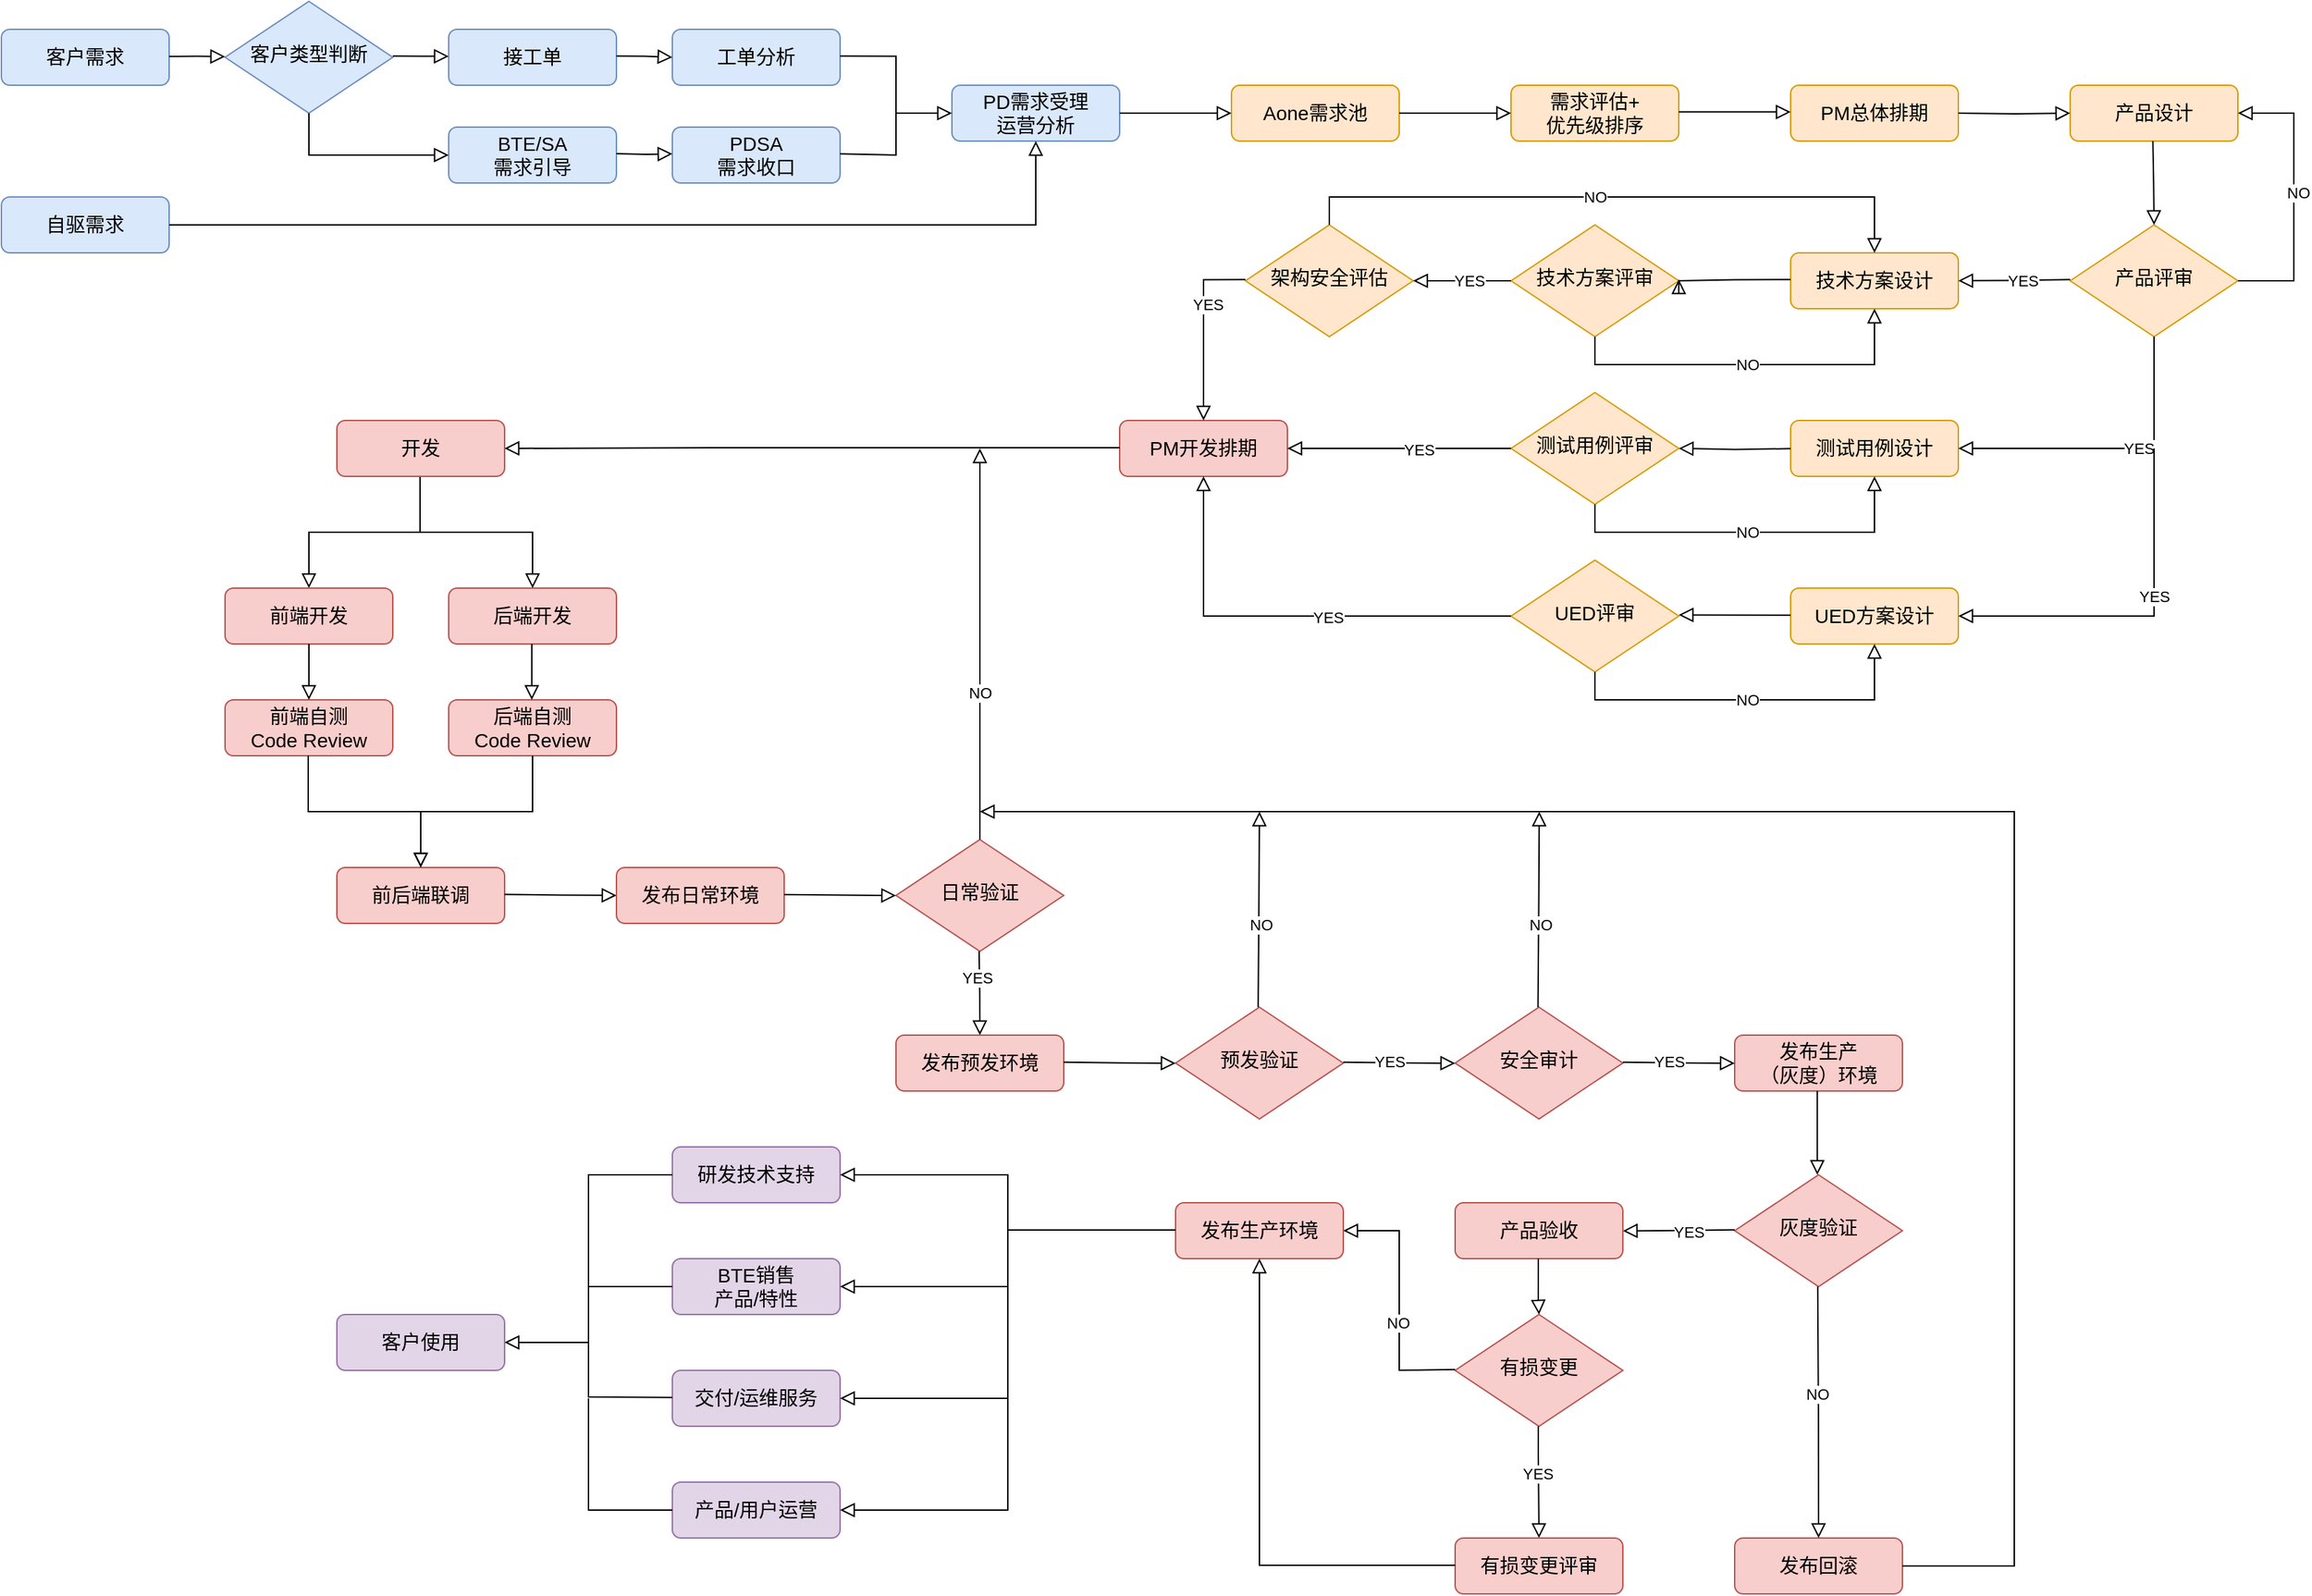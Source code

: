 <mxfile version="24.7.4">
  <diagram id="C5RBs43oDa-KdzZeNtuy" name="Page-1">
    <mxGraphModel dx="3083" dy="2909" grid="1" gridSize="10" guides="1" tooltips="1" connect="1" arrows="1" fold="1" page="1" pageScale="1" pageWidth="827" pageHeight="1169" math="0" shadow="0">
      <root>
        <mxCell id="WIyWlLk6GJQsqaUBKTNV-0" />
        <mxCell id="WIyWlLk6GJQsqaUBKTNV-1" parent="WIyWlLk6GJQsqaUBKTNV-0" />
        <mxCell id="WIyWlLk6GJQsqaUBKTNV-2" value="" style="rounded=0;html=1;jettySize=auto;orthogonalLoop=1;fontSize=14;endArrow=block;endFill=0;endSize=8;strokeWidth=1;shadow=0;labelBackgroundColor=none;edgeStyle=orthogonalEdgeStyle;entryX=0.5;entryY=0;entryDx=0;entryDy=0;" parent="WIyWlLk6GJQsqaUBKTNV-1" target="WIyWlLk6GJQsqaUBKTNV-7" edge="1">
          <mxGeometry relative="1" as="geometry">
            <mxPoint x="219.5" y="120" as="sourcePoint" />
            <mxPoint x="219.5" y="360" as="targetPoint" />
            <Array as="points">
              <mxPoint x="220" y="160" />
              <mxPoint x="140" y="160" />
            </Array>
          </mxGeometry>
        </mxCell>
        <mxCell id="WIyWlLk6GJQsqaUBKTNV-3" value="开发" style="rounded=1;whiteSpace=wrap;html=1;fontSize=14;glass=0;strokeWidth=1;shadow=0;fillColor=#f8cecc;strokeColor=#b85450;" parent="WIyWlLk6GJQsqaUBKTNV-1" vertex="1">
          <mxGeometry x="160" y="80" width="120" height="40" as="geometry" />
        </mxCell>
        <mxCell id="WIyWlLk6GJQsqaUBKTNV-7" value="前端开发" style="rounded=1;whiteSpace=wrap;html=1;fontSize=14;glass=0;strokeWidth=1;shadow=0;fillColor=#f8cecc;strokeColor=#b85450;" parent="WIyWlLk6GJQsqaUBKTNV-1" vertex="1">
          <mxGeometry x="80" y="200" width="120" height="40" as="geometry" />
        </mxCell>
        <mxCell id="kwudyZQQZOgnckO1dB40-0" value="后端开发" style="rounded=1;whiteSpace=wrap;html=1;fontSize=14;glass=0;strokeWidth=1;shadow=0;fillColor=#f8cecc;strokeColor=#b85450;" vertex="1" parent="WIyWlLk6GJQsqaUBKTNV-1">
          <mxGeometry x="240" y="200" width="120" height="40" as="geometry" />
        </mxCell>
        <mxCell id="kwudyZQQZOgnckO1dB40-2" value="" style="rounded=0;html=1;jettySize=auto;orthogonalLoop=1;fontSize=14;endArrow=block;endFill=0;endSize=8;strokeWidth=1;shadow=0;labelBackgroundColor=none;edgeStyle=orthogonalEdgeStyle;entryX=0.5;entryY=0;entryDx=0;entryDy=0;" edge="1" parent="WIyWlLk6GJQsqaUBKTNV-1">
          <mxGeometry relative="1" as="geometry">
            <mxPoint x="220" y="160" as="sourcePoint" />
            <mxPoint x="300" y="200" as="targetPoint" />
            <Array as="points">
              <mxPoint x="220" y="160" />
              <mxPoint x="300" y="160" />
            </Array>
          </mxGeometry>
        </mxCell>
        <mxCell id="kwudyZQQZOgnckO1dB40-3" value="前端自测&lt;div&gt;Code Review&lt;/div&gt;" style="rounded=1;whiteSpace=wrap;html=1;fontSize=14;glass=0;strokeWidth=1;shadow=0;fillColor=#f8cecc;strokeColor=#b85450;" vertex="1" parent="WIyWlLk6GJQsqaUBKTNV-1">
          <mxGeometry x="80" y="280" width="120" height="40" as="geometry" />
        </mxCell>
        <mxCell id="kwudyZQQZOgnckO1dB40-4" value="后端自测&lt;div&gt;Code Review&lt;/div&gt;" style="rounded=1;whiteSpace=wrap;html=1;fontSize=14;glass=0;strokeWidth=1;shadow=0;fillColor=#f8cecc;strokeColor=#b85450;" vertex="1" parent="WIyWlLk6GJQsqaUBKTNV-1">
          <mxGeometry x="240" y="280" width="120" height="40" as="geometry" />
        </mxCell>
        <mxCell id="kwudyZQQZOgnckO1dB40-7" value="" style="edgeStyle=orthogonalEdgeStyle;rounded=0;html=1;jettySize=auto;orthogonalLoop=1;fontSize=14;endArrow=block;endFill=0;endSize=8;strokeWidth=1;shadow=0;labelBackgroundColor=none;entryX=0.5;entryY=0;entryDx=0;entryDy=0;" edge="1" parent="WIyWlLk6GJQsqaUBKTNV-1" target="kwudyZQQZOgnckO1dB40-3">
          <mxGeometry y="10" relative="1" as="geometry">
            <mxPoint as="offset" />
            <mxPoint x="140" y="240" as="sourcePoint" />
            <mxPoint x="190" y="240" as="targetPoint" />
            <Array as="points">
              <mxPoint x="140" y="240" />
            </Array>
          </mxGeometry>
        </mxCell>
        <mxCell id="kwudyZQQZOgnckO1dB40-8" value="" style="edgeStyle=orthogonalEdgeStyle;rounded=0;html=1;jettySize=auto;orthogonalLoop=1;fontSize=14;endArrow=block;endFill=0;endSize=8;strokeWidth=1;shadow=0;labelBackgroundColor=none;entryX=0.5;entryY=0;entryDx=0;entryDy=0;" edge="1" parent="WIyWlLk6GJQsqaUBKTNV-1">
          <mxGeometry y="10" relative="1" as="geometry">
            <mxPoint as="offset" />
            <mxPoint x="299.44" y="240" as="sourcePoint" />
            <mxPoint x="299.44" y="280" as="targetPoint" />
            <Array as="points">
              <mxPoint x="299.44" y="240" />
            </Array>
          </mxGeometry>
        </mxCell>
        <mxCell id="kwudyZQQZOgnckO1dB40-9" value="前后端联调" style="rounded=1;whiteSpace=wrap;html=1;fontSize=14;glass=0;strokeWidth=1;shadow=0;fillColor=#f8cecc;strokeColor=#b85450;" vertex="1" parent="WIyWlLk6GJQsqaUBKTNV-1">
          <mxGeometry x="160" y="400" width="120" height="40" as="geometry" />
        </mxCell>
        <mxCell id="kwudyZQQZOgnckO1dB40-10" value="" style="rounded=0;html=1;jettySize=auto;orthogonalLoop=1;fontSize=14;endArrow=block;endFill=0;endSize=8;strokeWidth=1;shadow=0;labelBackgroundColor=none;edgeStyle=orthogonalEdgeStyle;" edge="1" parent="WIyWlLk6GJQsqaUBKTNV-1">
          <mxGeometry relative="1" as="geometry">
            <mxPoint x="139.5" y="320" as="sourcePoint" />
            <mxPoint x="220" y="400" as="targetPoint" />
            <Array as="points">
              <mxPoint x="140" y="360" />
              <mxPoint x="220" y="360" />
              <mxPoint x="220" y="400" />
            </Array>
          </mxGeometry>
        </mxCell>
        <mxCell id="kwudyZQQZOgnckO1dB40-11" value="" style="rounded=0;html=1;jettySize=auto;orthogonalLoop=1;fontSize=14;endArrow=block;endFill=0;endSize=8;strokeWidth=1;shadow=0;labelBackgroundColor=none;edgeStyle=orthogonalEdgeStyle;entryX=0.5;entryY=0;entryDx=0;entryDy=0;" edge="1" parent="WIyWlLk6GJQsqaUBKTNV-1" target="kwudyZQQZOgnckO1dB40-9">
          <mxGeometry relative="1" as="geometry">
            <mxPoint x="300" y="320" as="sourcePoint" />
            <mxPoint x="380.5" y="400" as="targetPoint" />
            <Array as="points">
              <mxPoint x="300" y="360" />
              <mxPoint x="220" y="360" />
            </Array>
          </mxGeometry>
        </mxCell>
        <mxCell id="kwudyZQQZOgnckO1dB40-12" value="发布日常环境" style="rounded=1;whiteSpace=wrap;html=1;fontSize=14;glass=0;strokeWidth=1;shadow=0;fillColor=#f8cecc;strokeColor=#b85450;" vertex="1" parent="WIyWlLk6GJQsqaUBKTNV-1">
          <mxGeometry x="360" y="400" width="120" height="40" as="geometry" />
        </mxCell>
        <mxCell id="kwudyZQQZOgnckO1dB40-29" value="" style="edgeStyle=orthogonalEdgeStyle;rounded=0;html=1;jettySize=auto;orthogonalLoop=1;fontSize=14;endArrow=block;endFill=0;endSize=8;strokeWidth=1;shadow=0;labelBackgroundColor=none;entryX=0;entryY=0.5;entryDx=0;entryDy=0;" edge="1" parent="WIyWlLk6GJQsqaUBKTNV-1" target="kwudyZQQZOgnckO1dB40-12">
          <mxGeometry y="10" relative="1" as="geometry">
            <mxPoint as="offset" />
            <mxPoint x="280" y="419.23" as="sourcePoint" />
            <mxPoint x="330" y="419.23" as="targetPoint" />
          </mxGeometry>
        </mxCell>
        <mxCell id="kwudyZQQZOgnckO1dB40-30" value="日常验证" style="rhombus;whiteSpace=wrap;html=1;shadow=0;fontFamily=Helvetica;fontSize=14;align=center;strokeWidth=1;spacing=6;spacingTop=-4;fillColor=#f8cecc;strokeColor=#b85450;" vertex="1" parent="WIyWlLk6GJQsqaUBKTNV-1">
          <mxGeometry x="560" y="380" width="120" height="80" as="geometry" />
        </mxCell>
        <mxCell id="kwudyZQQZOgnckO1dB40-31" value="" style="edgeStyle=orthogonalEdgeStyle;rounded=0;html=1;jettySize=auto;orthogonalLoop=1;fontSize=14;endArrow=block;endFill=0;endSize=8;strokeWidth=1;shadow=0;labelBackgroundColor=none;entryX=0;entryY=0.5;entryDx=0;entryDy=0;" edge="1" parent="WIyWlLk6GJQsqaUBKTNV-1">
          <mxGeometry y="10" relative="1" as="geometry">
            <mxPoint as="offset" />
            <mxPoint x="480" y="419.34" as="sourcePoint" />
            <mxPoint x="560" y="420.11" as="targetPoint" />
          </mxGeometry>
        </mxCell>
        <mxCell id="kwudyZQQZOgnckO1dB40-32" style="edgeStyle=orthogonalEdgeStyle;rounded=0;orthogonalLoop=1;jettySize=auto;html=1;exitX=0.5;exitY=1;exitDx=0;exitDy=0;" edge="1" parent="WIyWlLk6GJQsqaUBKTNV-1" source="kwudyZQQZOgnckO1dB40-30" target="kwudyZQQZOgnckO1dB40-30">
          <mxGeometry relative="1" as="geometry" />
        </mxCell>
        <mxCell id="kwudyZQQZOgnckO1dB40-33" value="发布预发环境" style="rounded=1;whiteSpace=wrap;html=1;fontSize=14;glass=0;strokeWidth=1;shadow=0;fillColor=#f8cecc;strokeColor=#b85450;" vertex="1" parent="WIyWlLk6GJQsqaUBKTNV-1">
          <mxGeometry x="560" y="520" width="120" height="40" as="geometry" />
        </mxCell>
        <mxCell id="kwudyZQQZOgnckO1dB40-36" value="" style="edgeStyle=orthogonalEdgeStyle;rounded=0;html=1;jettySize=auto;orthogonalLoop=1;fontSize=14;endArrow=block;endFill=0;endSize=8;strokeWidth=1;shadow=0;labelBackgroundColor=none;entryX=0.5;entryY=0;entryDx=0;entryDy=0;" edge="1" parent="WIyWlLk6GJQsqaUBKTNV-1" target="kwudyZQQZOgnckO1dB40-33">
          <mxGeometry y="10" relative="1" as="geometry">
            <mxPoint as="offset" />
            <mxPoint x="619.44" y="460" as="sourcePoint" />
            <mxPoint x="619.44" y="500" as="targetPoint" />
            <Array as="points" />
          </mxGeometry>
        </mxCell>
        <mxCell id="kwudyZQQZOgnckO1dB40-38" value="YES" style="edgeLabel;html=1;align=center;verticalAlign=middle;resizable=0;points=[];" vertex="1" connectable="0" parent="kwudyZQQZOgnckO1dB40-36">
          <mxGeometry x="-0.38" y="-2" relative="1" as="geometry">
            <mxPoint as="offset" />
          </mxGeometry>
        </mxCell>
        <mxCell id="kwudyZQQZOgnckO1dB40-39" value="预发验证" style="rhombus;whiteSpace=wrap;html=1;shadow=0;fontFamily=Helvetica;fontSize=14;align=center;strokeWidth=1;spacing=6;spacingTop=-4;fillColor=#f8cecc;strokeColor=#b85450;" vertex="1" parent="WIyWlLk6GJQsqaUBKTNV-1">
          <mxGeometry x="760" y="500" width="120" height="80" as="geometry" />
        </mxCell>
        <mxCell id="kwudyZQQZOgnckO1dB40-40" value="" style="edgeStyle=orthogonalEdgeStyle;rounded=0;html=1;jettySize=auto;orthogonalLoop=1;fontSize=14;endArrow=block;endFill=0;endSize=8;strokeWidth=1;shadow=0;labelBackgroundColor=none;entryX=0;entryY=0.5;entryDx=0;entryDy=0;" edge="1" parent="WIyWlLk6GJQsqaUBKTNV-1">
          <mxGeometry y="10" relative="1" as="geometry">
            <mxPoint as="offset" />
            <mxPoint x="680" y="539.39" as="sourcePoint" />
            <mxPoint x="760" y="540.16" as="targetPoint" />
          </mxGeometry>
        </mxCell>
        <mxCell id="kwudyZQQZOgnckO1dB40-41" value="安全审计" style="rhombus;whiteSpace=wrap;html=1;shadow=0;fontFamily=Helvetica;fontSize=14;align=center;strokeWidth=1;spacing=6;spacingTop=-4;fillColor=#f8cecc;strokeColor=#b85450;" vertex="1" parent="WIyWlLk6GJQsqaUBKTNV-1">
          <mxGeometry x="960" y="500" width="120" height="80" as="geometry" />
        </mxCell>
        <mxCell id="kwudyZQQZOgnckO1dB40-42" value="" style="edgeStyle=orthogonalEdgeStyle;rounded=0;html=1;jettySize=auto;orthogonalLoop=1;fontSize=14;endArrow=block;endFill=0;endSize=8;strokeWidth=1;shadow=0;labelBackgroundColor=none;entryX=0;entryY=0.5;entryDx=0;entryDy=0;" edge="1" parent="WIyWlLk6GJQsqaUBKTNV-1">
          <mxGeometry y="10" relative="1" as="geometry">
            <mxPoint as="offset" />
            <mxPoint x="880" y="539.39" as="sourcePoint" />
            <mxPoint x="960" y="540.16" as="targetPoint" />
          </mxGeometry>
        </mxCell>
        <mxCell id="kwudyZQQZOgnckO1dB40-43" value="YES" style="edgeLabel;html=1;align=center;verticalAlign=middle;resizable=0;points=[];" vertex="1" connectable="0" parent="kwudyZQQZOgnckO1dB40-42">
          <mxGeometry x="-0.178" y="1" relative="1" as="geometry">
            <mxPoint as="offset" />
          </mxGeometry>
        </mxCell>
        <mxCell id="kwudyZQQZOgnckO1dB40-44" value="发布生产&lt;div&gt;（灰度）环境&lt;/div&gt;" style="rounded=1;whiteSpace=wrap;html=1;fontSize=14;glass=0;strokeWidth=1;shadow=0;fillColor=#f8cecc;strokeColor=#b85450;" vertex="1" parent="WIyWlLk6GJQsqaUBKTNV-1">
          <mxGeometry x="1160" y="520" width="120" height="40" as="geometry" />
        </mxCell>
        <mxCell id="kwudyZQQZOgnckO1dB40-45" value="" style="edgeStyle=orthogonalEdgeStyle;rounded=0;html=1;jettySize=auto;orthogonalLoop=1;fontSize=14;endArrow=block;endFill=0;endSize=8;strokeWidth=1;shadow=0;labelBackgroundColor=none;entryX=0;entryY=0.5;entryDx=0;entryDy=0;" edge="1" parent="WIyWlLk6GJQsqaUBKTNV-1">
          <mxGeometry y="10" relative="1" as="geometry">
            <mxPoint as="offset" />
            <mxPoint x="1080" y="539.36" as="sourcePoint" />
            <mxPoint x="1160" y="540.13" as="targetPoint" />
          </mxGeometry>
        </mxCell>
        <mxCell id="kwudyZQQZOgnckO1dB40-46" value="YES" style="edgeLabel;html=1;align=center;verticalAlign=middle;resizable=0;points=[];" vertex="1" connectable="0" parent="kwudyZQQZOgnckO1dB40-45">
          <mxGeometry x="-0.178" y="1" relative="1" as="geometry">
            <mxPoint as="offset" />
          </mxGeometry>
        </mxCell>
        <mxCell id="kwudyZQQZOgnckO1dB40-47" value="灰度验证" style="rhombus;whiteSpace=wrap;html=1;shadow=0;fontFamily=Helvetica;fontSize=14;align=center;strokeWidth=1;spacing=6;spacingTop=-4;fillColor=#f8cecc;strokeColor=#b85450;" vertex="1" parent="WIyWlLk6GJQsqaUBKTNV-1">
          <mxGeometry x="1160" y="620" width="120" height="80" as="geometry" />
        </mxCell>
        <mxCell id="kwudyZQQZOgnckO1dB40-48" value="" style="edgeStyle=orthogonalEdgeStyle;rounded=0;html=1;jettySize=auto;orthogonalLoop=1;fontSize=14;endArrow=block;endFill=0;endSize=8;strokeWidth=1;shadow=0;labelBackgroundColor=none;entryX=0.5;entryY=0;entryDx=0;entryDy=0;" edge="1" parent="WIyWlLk6GJQsqaUBKTNV-1" target="kwudyZQQZOgnckO1dB40-47">
          <mxGeometry y="10" relative="1" as="geometry">
            <mxPoint as="offset" />
            <mxPoint x="1219.09" y="560" as="sourcePoint" />
            <mxPoint x="1219" y="600" as="targetPoint" />
            <Array as="points">
              <mxPoint x="1219" y="620" />
            </Array>
          </mxGeometry>
        </mxCell>
        <mxCell id="kwudyZQQZOgnckO1dB40-49" value="" style="edgeStyle=orthogonalEdgeStyle;rounded=0;html=1;jettySize=auto;orthogonalLoop=1;fontSize=14;endArrow=block;endFill=0;endSize=8;strokeWidth=1;shadow=0;labelBackgroundColor=none;" edge="1" parent="WIyWlLk6GJQsqaUBKTNV-1">
          <mxGeometry y="10" relative="1" as="geometry">
            <mxPoint as="offset" />
            <mxPoint x="1160" y="659.38" as="sourcePoint" />
            <mxPoint x="1080" y="660.14" as="targetPoint" />
          </mxGeometry>
        </mxCell>
        <mxCell id="kwudyZQQZOgnckO1dB40-50" value="YES" style="edgeLabel;html=1;align=center;verticalAlign=middle;resizable=0;points=[];" vertex="1" connectable="0" parent="kwudyZQQZOgnckO1dB40-49">
          <mxGeometry x="-0.178" y="1" relative="1" as="geometry">
            <mxPoint as="offset" />
          </mxGeometry>
        </mxCell>
        <mxCell id="kwudyZQQZOgnckO1dB40-51" value="产品验收" style="rounded=1;whiteSpace=wrap;html=1;fontSize=14;glass=0;strokeWidth=1;shadow=0;fillColor=#f8cecc;strokeColor=#b85450;" vertex="1" parent="WIyWlLk6GJQsqaUBKTNV-1">
          <mxGeometry x="960" y="640" width="120" height="40" as="geometry" />
        </mxCell>
        <mxCell id="kwudyZQQZOgnckO1dB40-52" value="有损变更" style="rhombus;whiteSpace=wrap;html=1;shadow=0;fontFamily=Helvetica;fontSize=14;align=center;strokeWidth=1;spacing=6;spacingTop=-4;fillColor=#f8cecc;strokeColor=#b85450;" vertex="1" parent="WIyWlLk6GJQsqaUBKTNV-1">
          <mxGeometry x="960" y="720" width="120" height="80" as="geometry" />
        </mxCell>
        <mxCell id="kwudyZQQZOgnckO1dB40-53" value="" style="edgeStyle=orthogonalEdgeStyle;rounded=0;html=1;jettySize=auto;orthogonalLoop=1;fontSize=14;endArrow=block;endFill=0;endSize=8;strokeWidth=1;shadow=0;labelBackgroundColor=none;" edge="1" parent="WIyWlLk6GJQsqaUBKTNV-1">
          <mxGeometry y="10" relative="1" as="geometry">
            <mxPoint as="offset" />
            <mxPoint x="1019.52" y="680" as="sourcePoint" />
            <mxPoint x="1020" y="720" as="targetPoint" />
            <Array as="points">
              <mxPoint x="1019.43" y="710" />
            </Array>
          </mxGeometry>
        </mxCell>
        <mxCell id="kwudyZQQZOgnckO1dB40-54" value="" style="edgeStyle=orthogonalEdgeStyle;rounded=0;html=1;jettySize=auto;orthogonalLoop=1;fontSize=14;endArrow=block;endFill=0;endSize=8;strokeWidth=1;shadow=0;labelBackgroundColor=none;" edge="1" parent="WIyWlLk6GJQsqaUBKTNV-1">
          <mxGeometry y="10" relative="1" as="geometry">
            <mxPoint as="offset" />
            <mxPoint x="1019.52" y="800" as="sourcePoint" />
            <mxPoint x="1020" y="880" as="targetPoint" />
            <Array as="points">
              <mxPoint x="1020" y="820" />
            </Array>
          </mxGeometry>
        </mxCell>
        <mxCell id="kwudyZQQZOgnckO1dB40-55" value="YES" style="edgeLabel;html=1;align=center;verticalAlign=middle;resizable=0;points=[];" vertex="1" connectable="0" parent="kwudyZQQZOgnckO1dB40-54">
          <mxGeometry x="-0.152" y="-1" relative="1" as="geometry">
            <mxPoint as="offset" />
          </mxGeometry>
        </mxCell>
        <mxCell id="kwudyZQQZOgnckO1dB40-56" value="有损变更评审" style="rounded=1;whiteSpace=wrap;html=1;fontSize=14;glass=0;strokeWidth=1;shadow=0;fillColor=#f8cecc;strokeColor=#b85450;" vertex="1" parent="WIyWlLk6GJQsqaUBKTNV-1">
          <mxGeometry x="960" y="880" width="120" height="40" as="geometry" />
        </mxCell>
        <mxCell id="kwudyZQQZOgnckO1dB40-57" value="发布生产环境" style="rounded=1;whiteSpace=wrap;html=1;fontSize=14;glass=0;strokeWidth=1;shadow=0;fillColor=#f8cecc;strokeColor=#b85450;" vertex="1" parent="WIyWlLk6GJQsqaUBKTNV-1">
          <mxGeometry x="760" y="640" width="120" height="40" as="geometry" />
        </mxCell>
        <mxCell id="kwudyZQQZOgnckO1dB40-58" value="" style="edgeStyle=orthogonalEdgeStyle;rounded=0;html=1;jettySize=auto;orthogonalLoop=1;fontSize=14;endArrow=block;endFill=0;endSize=8;strokeWidth=1;shadow=0;labelBackgroundColor=none;entryX=1;entryY=0.5;entryDx=0;entryDy=0;" edge="1" parent="WIyWlLk6GJQsqaUBKTNV-1" target="kwudyZQQZOgnckO1dB40-57">
          <mxGeometry y="10" relative="1" as="geometry">
            <mxPoint as="offset" />
            <mxPoint x="960" y="759.4" as="sourcePoint" />
            <mxPoint x="880" y="760.16" as="targetPoint" />
          </mxGeometry>
        </mxCell>
        <mxCell id="kwudyZQQZOgnckO1dB40-59" value="NO" style="edgeLabel;html=1;align=center;verticalAlign=middle;resizable=0;points=[];" vertex="1" connectable="0" parent="kwudyZQQZOgnckO1dB40-58">
          <mxGeometry x="-0.178" y="1" relative="1" as="geometry">
            <mxPoint as="offset" />
          </mxGeometry>
        </mxCell>
        <mxCell id="kwudyZQQZOgnckO1dB40-61" value="" style="edgeStyle=orthogonalEdgeStyle;rounded=0;html=1;jettySize=auto;orthogonalLoop=1;fontSize=14;endArrow=block;endFill=0;endSize=8;strokeWidth=1;shadow=0;labelBackgroundColor=none;entryX=0.5;entryY=1;entryDx=0;entryDy=0;" edge="1" parent="WIyWlLk6GJQsqaUBKTNV-1" target="kwudyZQQZOgnckO1dB40-57">
          <mxGeometry y="10" relative="1" as="geometry">
            <mxPoint as="offset" />
            <mxPoint x="960" y="899.52" as="sourcePoint" />
            <mxPoint x="910" y="899.52" as="targetPoint" />
            <Array as="points">
              <mxPoint x="820" y="900" />
            </Array>
          </mxGeometry>
        </mxCell>
        <mxCell id="kwudyZQQZOgnckO1dB40-63" value="研发技术支持" style="rounded=1;whiteSpace=wrap;html=1;fontSize=14;glass=0;strokeWidth=1;shadow=0;fillColor=#e1d5e7;strokeColor=#9673a6;" vertex="1" parent="WIyWlLk6GJQsqaUBKTNV-1">
          <mxGeometry x="400" y="600" width="120" height="40" as="geometry" />
        </mxCell>
        <mxCell id="kwudyZQQZOgnckO1dB40-64" value="BTE销售&lt;div&gt;产品/特性&lt;/div&gt;" style="rounded=1;whiteSpace=wrap;html=1;fontSize=14;glass=0;strokeWidth=1;shadow=0;fillColor=#e1d5e7;strokeColor=#9673a6;" vertex="1" parent="WIyWlLk6GJQsqaUBKTNV-1">
          <mxGeometry x="400" y="680" width="120" height="40" as="geometry" />
        </mxCell>
        <mxCell id="kwudyZQQZOgnckO1dB40-65" value="交付/运维服务" style="rounded=1;whiteSpace=wrap;html=1;fontSize=14;glass=0;strokeWidth=1;shadow=0;fillColor=#e1d5e7;strokeColor=#9673a6;" vertex="1" parent="WIyWlLk6GJQsqaUBKTNV-1">
          <mxGeometry x="400" y="760" width="120" height="40" as="geometry" />
        </mxCell>
        <mxCell id="kwudyZQQZOgnckO1dB40-66" value="产品/用户运营" style="rounded=1;whiteSpace=wrap;html=1;fontSize=14;glass=0;strokeWidth=1;shadow=0;fillColor=#e1d5e7;strokeColor=#9673a6;" vertex="1" parent="WIyWlLk6GJQsqaUBKTNV-1">
          <mxGeometry x="400" y="840" width="120" height="40" as="geometry" />
        </mxCell>
        <mxCell id="kwudyZQQZOgnckO1dB40-67" value="" style="edgeStyle=orthogonalEdgeStyle;rounded=0;html=1;jettySize=auto;orthogonalLoop=1;fontSize=14;endArrow=block;endFill=0;endSize=8;strokeWidth=1;shadow=0;labelBackgroundColor=none;entryX=1;entryY=0.5;entryDx=0;entryDy=0;" edge="1" parent="WIyWlLk6GJQsqaUBKTNV-1" target="kwudyZQQZOgnckO1dB40-63">
          <mxGeometry y="10" relative="1" as="geometry">
            <mxPoint as="offset" />
            <mxPoint x="760" y="659.52" as="sourcePoint" />
            <mxPoint x="620" y="440" as="targetPoint" />
            <Array as="points">
              <mxPoint x="640" y="660" />
              <mxPoint x="640" y="620" />
            </Array>
          </mxGeometry>
        </mxCell>
        <mxCell id="kwudyZQQZOgnckO1dB40-68" value="" style="edgeStyle=orthogonalEdgeStyle;rounded=0;html=1;jettySize=auto;orthogonalLoop=1;fontSize=14;endArrow=block;endFill=0;endSize=8;strokeWidth=1;shadow=0;labelBackgroundColor=none;" edge="1" parent="WIyWlLk6GJQsqaUBKTNV-1">
          <mxGeometry y="10" relative="1" as="geometry">
            <mxPoint as="offset" />
            <mxPoint x="640" y="660" as="sourcePoint" />
            <mxPoint x="520" y="700" as="targetPoint" />
            <Array as="points">
              <mxPoint x="640" y="660" />
              <mxPoint x="640" y="700" />
            </Array>
          </mxGeometry>
        </mxCell>
        <mxCell id="kwudyZQQZOgnckO1dB40-71" value="" style="edgeStyle=orthogonalEdgeStyle;rounded=0;html=1;jettySize=auto;orthogonalLoop=1;fontSize=14;endArrow=block;endFill=0;endSize=8;strokeWidth=1;shadow=0;labelBackgroundColor=none;" edge="1" parent="WIyWlLk6GJQsqaUBKTNV-1">
          <mxGeometry y="10" relative="1" as="geometry">
            <mxPoint as="offset" />
            <mxPoint x="640" y="700" as="sourcePoint" />
            <mxPoint x="520" y="780" as="targetPoint" />
            <Array as="points">
              <mxPoint x="640" y="700" />
              <mxPoint x="640" y="780" />
            </Array>
          </mxGeometry>
        </mxCell>
        <mxCell id="kwudyZQQZOgnckO1dB40-72" value="" style="edgeStyle=orthogonalEdgeStyle;rounded=0;html=1;jettySize=auto;orthogonalLoop=1;fontSize=14;endArrow=block;endFill=0;endSize=8;strokeWidth=1;shadow=0;labelBackgroundColor=none;" edge="1" parent="WIyWlLk6GJQsqaUBKTNV-1">
          <mxGeometry y="10" relative="1" as="geometry">
            <mxPoint as="offset" />
            <mxPoint x="640" y="780" as="sourcePoint" />
            <mxPoint x="520" y="860" as="targetPoint" />
            <Array as="points">
              <mxPoint x="640" y="780" />
              <mxPoint x="640" y="860" />
            </Array>
          </mxGeometry>
        </mxCell>
        <mxCell id="kwudyZQQZOgnckO1dB40-73" value="客户使用" style="rounded=1;whiteSpace=wrap;html=1;fontSize=14;glass=0;strokeWidth=1;shadow=0;fillColor=#e1d5e7;strokeColor=#9673a6;" vertex="1" parent="WIyWlLk6GJQsqaUBKTNV-1">
          <mxGeometry x="160" y="720" width="120" height="40" as="geometry" />
        </mxCell>
        <mxCell id="kwudyZQQZOgnckO1dB40-75" value="" style="edgeStyle=orthogonalEdgeStyle;rounded=0;html=1;jettySize=auto;orthogonalLoop=1;fontSize=14;endArrow=block;endFill=0;endSize=8;strokeWidth=1;shadow=0;labelBackgroundColor=none;entryX=1;entryY=0.5;entryDx=0;entryDy=0;" edge="1" parent="WIyWlLk6GJQsqaUBKTNV-1" target="kwudyZQQZOgnckO1dB40-73">
          <mxGeometry y="10" relative="1" as="geometry">
            <mxPoint as="offset" />
            <mxPoint x="400" y="619.99" as="sourcePoint" />
            <mxPoint x="330" y="740" as="targetPoint" />
            <Array as="points">
              <mxPoint x="340" y="620" />
              <mxPoint x="340" y="740" />
            </Array>
          </mxGeometry>
        </mxCell>
        <mxCell id="kwudyZQQZOgnckO1dB40-76" value="" style="endArrow=none;html=1;rounded=0;exitX=0;exitY=0.5;exitDx=0;exitDy=0;" edge="1" parent="WIyWlLk6GJQsqaUBKTNV-1" source="kwudyZQQZOgnckO1dB40-64">
          <mxGeometry width="50" height="50" relative="1" as="geometry">
            <mxPoint x="410" y="820" as="sourcePoint" />
            <mxPoint x="340" y="700" as="targetPoint" />
          </mxGeometry>
        </mxCell>
        <mxCell id="kwudyZQQZOgnckO1dB40-77" value="" style="endArrow=none;html=1;rounded=0;exitX=0;exitY=0.5;exitDx=0;exitDy=0;" edge="1" parent="WIyWlLk6GJQsqaUBKTNV-1">
          <mxGeometry width="50" height="50" relative="1" as="geometry">
            <mxPoint x="400" y="779.38" as="sourcePoint" />
            <mxPoint x="340" y="740" as="targetPoint" />
            <Array as="points">
              <mxPoint x="340" y="779" />
            </Array>
          </mxGeometry>
        </mxCell>
        <mxCell id="kwudyZQQZOgnckO1dB40-78" value="" style="endArrow=none;html=1;rounded=0;exitX=0;exitY=0.5;exitDx=0;exitDy=0;" edge="1" parent="WIyWlLk6GJQsqaUBKTNV-1" source="kwudyZQQZOgnckO1dB40-66">
          <mxGeometry width="50" height="50" relative="1" as="geometry">
            <mxPoint x="400" y="819.38" as="sourcePoint" />
            <mxPoint x="340" y="780" as="targetPoint" />
            <Array as="points">
              <mxPoint x="340" y="860" />
              <mxPoint x="340" y="840" />
              <mxPoint x="340" y="819" />
            </Array>
          </mxGeometry>
        </mxCell>
        <mxCell id="kwudyZQQZOgnckO1dB40-79" value="发布回滚" style="rounded=1;whiteSpace=wrap;html=1;fontSize=14;glass=0;strokeWidth=1;shadow=0;fillColor=#f8cecc;strokeColor=#b85450;" vertex="1" parent="WIyWlLk6GJQsqaUBKTNV-1">
          <mxGeometry x="1160" y="880" width="120" height="40" as="geometry" />
        </mxCell>
        <mxCell id="kwudyZQQZOgnckO1dB40-80" value="" style="edgeStyle=orthogonalEdgeStyle;rounded=0;html=1;jettySize=auto;orthogonalLoop=1;fontSize=14;endArrow=block;endFill=0;endSize=8;strokeWidth=1;shadow=0;labelBackgroundColor=none;entryX=0.5;entryY=0;entryDx=0;entryDy=0;" edge="1" parent="WIyWlLk6GJQsqaUBKTNV-1" target="kwudyZQQZOgnckO1dB40-79">
          <mxGeometry y="10" relative="1" as="geometry">
            <mxPoint as="offset" />
            <mxPoint x="1219.4" y="700" as="sourcePoint" />
            <mxPoint x="1219.88" y="780" as="targetPoint" />
            <Array as="points" />
          </mxGeometry>
        </mxCell>
        <mxCell id="kwudyZQQZOgnckO1dB40-81" value="NO" style="edgeLabel;html=1;align=center;verticalAlign=middle;resizable=0;points=[];" vertex="1" connectable="0" parent="kwudyZQQZOgnckO1dB40-80">
          <mxGeometry x="-0.152" y="-1" relative="1" as="geometry">
            <mxPoint as="offset" />
          </mxGeometry>
        </mxCell>
        <mxCell id="kwudyZQQZOgnckO1dB40-82" value="PM开发排期" style="rounded=1;whiteSpace=wrap;html=1;fontSize=14;glass=0;strokeWidth=1;shadow=0;fillColor=#f8cecc;strokeColor=#b85450;" vertex="1" parent="WIyWlLk6GJQsqaUBKTNV-1">
          <mxGeometry x="720" y="80" width="120" height="40" as="geometry" />
        </mxCell>
        <mxCell id="kwudyZQQZOgnckO1dB40-83" value="" style="edgeStyle=orthogonalEdgeStyle;rounded=0;html=1;jettySize=auto;orthogonalLoop=1;fontSize=14;endArrow=block;endFill=0;endSize=8;strokeWidth=1;shadow=0;labelBackgroundColor=none;entryX=1;entryY=0.5;entryDx=0;entryDy=0;" edge="1" parent="WIyWlLk6GJQsqaUBKTNV-1" target="WIyWlLk6GJQsqaUBKTNV-3">
          <mxGeometry y="10" relative="1" as="geometry">
            <mxPoint as="offset" />
            <mxPoint x="720" y="99.52" as="sourcePoint" />
            <mxPoint x="480" y="60" as="targetPoint" />
            <Array as="points">
              <mxPoint x="440" y="100" />
              <mxPoint x="440" y="100" />
            </Array>
          </mxGeometry>
        </mxCell>
        <mxCell id="kwudyZQQZOgnckO1dB40-84" value="" style="edgeStyle=orthogonalEdgeStyle;rounded=0;html=1;jettySize=auto;orthogonalLoop=1;fontSize=14;endArrow=block;endFill=0;endSize=8;strokeWidth=1;shadow=0;labelBackgroundColor=none;" edge="1" parent="WIyWlLk6GJQsqaUBKTNV-1">
          <mxGeometry y="10" relative="1" as="geometry">
            <mxPoint as="offset" />
            <mxPoint x="620" y="380" as="sourcePoint" />
            <mxPoint x="620" y="100" as="targetPoint" />
          </mxGeometry>
        </mxCell>
        <mxCell id="kwudyZQQZOgnckO1dB40-85" value="NO" style="edgeLabel;html=1;align=center;verticalAlign=middle;resizable=0;points=[];" vertex="1" connectable="0" parent="kwudyZQQZOgnckO1dB40-84">
          <mxGeometry x="-0.244" relative="1" as="geometry">
            <mxPoint y="1" as="offset" />
          </mxGeometry>
        </mxCell>
        <mxCell id="kwudyZQQZOgnckO1dB40-87" value="" style="edgeStyle=orthogonalEdgeStyle;rounded=0;html=1;jettySize=auto;orthogonalLoop=1;fontSize=14;endArrow=block;endFill=0;endSize=8;strokeWidth=1;shadow=0;labelBackgroundColor=none;" edge="1" parent="WIyWlLk6GJQsqaUBKTNV-1">
          <mxGeometry y="10" relative="1" as="geometry">
            <mxPoint as="offset" />
            <mxPoint x="1280" y="900" as="sourcePoint" />
            <mxPoint x="620" y="360" as="targetPoint" />
            <Array as="points">
              <mxPoint x="1360" y="900" />
              <mxPoint x="1360" y="360" />
              <mxPoint x="1090" y="360" />
            </Array>
          </mxGeometry>
        </mxCell>
        <mxCell id="kwudyZQQZOgnckO1dB40-89" value="" style="edgeStyle=orthogonalEdgeStyle;rounded=0;html=1;jettySize=auto;orthogonalLoop=1;fontSize=14;endArrow=block;endFill=0;endSize=8;strokeWidth=1;shadow=0;labelBackgroundColor=none;" edge="1" parent="WIyWlLk6GJQsqaUBKTNV-1">
          <mxGeometry y="10" relative="1" as="geometry">
            <mxPoint as="offset" />
            <mxPoint x="819.09" y="500" as="sourcePoint" />
            <mxPoint x="820" y="360" as="targetPoint" />
            <Array as="points" />
          </mxGeometry>
        </mxCell>
        <mxCell id="kwudyZQQZOgnckO1dB40-90" value="NO" style="edgeLabel;html=1;align=center;verticalAlign=middle;resizable=0;points=[];" vertex="1" connectable="0" parent="kwudyZQQZOgnckO1dB40-89">
          <mxGeometry x="-0.152" y="-1" relative="1" as="geometry">
            <mxPoint as="offset" />
          </mxGeometry>
        </mxCell>
        <mxCell id="kwudyZQQZOgnckO1dB40-91" value="" style="edgeStyle=orthogonalEdgeStyle;rounded=0;html=1;jettySize=auto;orthogonalLoop=1;fontSize=14;endArrow=block;endFill=0;endSize=8;strokeWidth=1;shadow=0;labelBackgroundColor=none;" edge="1" parent="WIyWlLk6GJQsqaUBKTNV-1">
          <mxGeometry y="10" relative="1" as="geometry">
            <mxPoint as="offset" />
            <mxPoint x="1019.27" y="500" as="sourcePoint" />
            <mxPoint x="1020.18" y="360" as="targetPoint" />
            <Array as="points" />
          </mxGeometry>
        </mxCell>
        <mxCell id="kwudyZQQZOgnckO1dB40-92" value="NO" style="edgeLabel;html=1;align=center;verticalAlign=middle;resizable=0;points=[];" vertex="1" connectable="0" parent="kwudyZQQZOgnckO1dB40-91">
          <mxGeometry x="-0.152" y="-1" relative="1" as="geometry">
            <mxPoint as="offset" />
          </mxGeometry>
        </mxCell>
        <mxCell id="kwudyZQQZOgnckO1dB40-95" value="测试用例评审" style="rhombus;whiteSpace=wrap;html=1;shadow=0;fontFamily=Helvetica;fontSize=14;align=center;strokeWidth=1;spacing=6;spacingTop=-4;fillColor=#ffe6cc;strokeColor=#d79b00;" vertex="1" parent="WIyWlLk6GJQsqaUBKTNV-1">
          <mxGeometry x="1000" y="60" width="120" height="80" as="geometry" />
        </mxCell>
        <mxCell id="kwudyZQQZOgnckO1dB40-96" value="UED评审" style="rhombus;whiteSpace=wrap;html=1;shadow=0;fontFamily=Helvetica;fontSize=14;align=center;strokeWidth=1;spacing=6;spacingTop=-4;fillColor=#ffe6cc;strokeColor=#d79b00;" vertex="1" parent="WIyWlLk6GJQsqaUBKTNV-1">
          <mxGeometry x="1000" y="180" width="120" height="80" as="geometry" />
        </mxCell>
        <mxCell id="kwudyZQQZOgnckO1dB40-97" value="技术方案评审" style="rhombus;whiteSpace=wrap;html=1;shadow=0;fontFamily=Helvetica;fontSize=14;align=center;strokeWidth=1;spacing=6;spacingTop=-4;fillColor=#ffe6cc;strokeColor=#d79b00;" vertex="1" parent="WIyWlLk6GJQsqaUBKTNV-1">
          <mxGeometry x="1000" y="-60" width="120" height="80" as="geometry" />
        </mxCell>
        <mxCell id="kwudyZQQZOgnckO1dB40-98" value="" style="edgeStyle=orthogonalEdgeStyle;rounded=0;html=1;jettySize=auto;orthogonalLoop=1;fontSize=14;endArrow=block;endFill=0;endSize=8;strokeWidth=1;shadow=0;labelBackgroundColor=none;entryX=1;entryY=0.5;entryDx=0;entryDy=0;exitX=0;exitY=0.5;exitDx=0;exitDy=0;" edge="1" parent="WIyWlLk6GJQsqaUBKTNV-1" source="kwudyZQQZOgnckO1dB40-95" target="kwudyZQQZOgnckO1dB40-82">
          <mxGeometry y="10" relative="1" as="geometry">
            <mxPoint as="offset" />
            <mxPoint x="960" y="99.09" as="sourcePoint" />
            <mxPoint x="880" y="99.85" as="targetPoint" />
          </mxGeometry>
        </mxCell>
        <mxCell id="kwudyZQQZOgnckO1dB40-99" value="YES" style="edgeLabel;html=1;align=center;verticalAlign=middle;resizable=0;points=[];" vertex="1" connectable="0" parent="kwudyZQQZOgnckO1dB40-98">
          <mxGeometry x="-0.178" y="1" relative="1" as="geometry">
            <mxPoint as="offset" />
          </mxGeometry>
        </mxCell>
        <mxCell id="kwudyZQQZOgnckO1dB40-100" value="" style="edgeStyle=orthogonalEdgeStyle;rounded=0;html=1;jettySize=auto;orthogonalLoop=1;fontSize=14;endArrow=block;endFill=0;endSize=8;strokeWidth=1;shadow=0;labelBackgroundColor=none;entryX=0.5;entryY=1;entryDx=0;entryDy=0;exitX=0;exitY=0.5;exitDx=0;exitDy=0;" edge="1" parent="WIyWlLk6GJQsqaUBKTNV-1" source="kwudyZQQZOgnckO1dB40-96" target="kwudyZQQZOgnckO1dB40-82">
          <mxGeometry y="10" relative="1" as="geometry">
            <mxPoint as="offset" />
            <mxPoint x="960" y="219.09" as="sourcePoint" />
            <mxPoint x="840" y="220" as="targetPoint" />
          </mxGeometry>
        </mxCell>
        <mxCell id="kwudyZQQZOgnckO1dB40-101" value="YES" style="edgeLabel;html=1;align=center;verticalAlign=middle;resizable=0;points=[];" vertex="1" connectable="0" parent="kwudyZQQZOgnckO1dB40-100">
          <mxGeometry x="-0.178" y="1" relative="1" as="geometry">
            <mxPoint as="offset" />
          </mxGeometry>
        </mxCell>
        <mxCell id="kwudyZQQZOgnckO1dB40-102" value="架构安全评估" style="rhombus;whiteSpace=wrap;html=1;shadow=0;fontFamily=Helvetica;fontSize=14;align=center;strokeWidth=1;spacing=6;spacingTop=-4;fillColor=#ffe6cc;strokeColor=#d79b00;" vertex="1" parent="WIyWlLk6GJQsqaUBKTNV-1">
          <mxGeometry x="810" y="-60" width="120" height="80" as="geometry" />
        </mxCell>
        <mxCell id="kwudyZQQZOgnckO1dB40-103" value="" style="edgeStyle=orthogonalEdgeStyle;rounded=0;html=1;jettySize=auto;orthogonalLoop=1;fontSize=14;endArrow=block;endFill=0;endSize=8;strokeWidth=1;shadow=0;labelBackgroundColor=none;exitX=0;exitY=0.5;exitDx=0;exitDy=0;" edge="1" parent="WIyWlLk6GJQsqaUBKTNV-1" source="kwudyZQQZOgnckO1dB40-97">
          <mxGeometry y="10" relative="1" as="geometry">
            <mxPoint as="offset" />
            <mxPoint x="960" y="-20.91" as="sourcePoint" />
            <mxPoint x="930" y="-20" as="targetPoint" />
          </mxGeometry>
        </mxCell>
        <mxCell id="kwudyZQQZOgnckO1dB40-104" value="YES" style="edgeLabel;html=1;align=center;verticalAlign=middle;resizable=0;points=[];" vertex="1" connectable="0" parent="kwudyZQQZOgnckO1dB40-103">
          <mxGeometry x="-0.178" y="1" relative="1" as="geometry">
            <mxPoint x="-1" y="-1" as="offset" />
          </mxGeometry>
        </mxCell>
        <mxCell id="kwudyZQQZOgnckO1dB40-105" value="" style="edgeStyle=orthogonalEdgeStyle;rounded=0;html=1;jettySize=auto;orthogonalLoop=1;fontSize=14;endArrow=block;endFill=0;endSize=8;strokeWidth=1;shadow=0;labelBackgroundColor=none;entryX=0.5;entryY=0;entryDx=0;entryDy=0;exitX=0;exitY=0.5;exitDx=0;exitDy=0;" edge="1" parent="WIyWlLk6GJQsqaUBKTNV-1" target="kwudyZQQZOgnckO1dB40-82">
          <mxGeometry y="10" relative="1" as="geometry">
            <mxPoint as="offset" />
            <mxPoint x="810" y="-20.83" as="sourcePoint" />
            <mxPoint x="650" y="-20.83" as="targetPoint" />
            <Array as="points">
              <mxPoint x="780" y="-21" />
            </Array>
          </mxGeometry>
        </mxCell>
        <mxCell id="kwudyZQQZOgnckO1dB40-160" value="YES" style="edgeLabel;html=1;align=center;verticalAlign=middle;resizable=0;points=[];" vertex="1" connectable="0" parent="kwudyZQQZOgnckO1dB40-105">
          <mxGeometry x="-0.263" y="3" relative="1" as="geometry">
            <mxPoint as="offset" />
          </mxGeometry>
        </mxCell>
        <mxCell id="kwudyZQQZOgnckO1dB40-107" value="技术方案设计" style="rounded=1;whiteSpace=wrap;html=1;fontSize=14;glass=0;strokeWidth=1;shadow=0;fillColor=#ffe6cc;strokeColor=#d79b00;" vertex="1" parent="WIyWlLk6GJQsqaUBKTNV-1">
          <mxGeometry x="1200" y="-40" width="120" height="40" as="geometry" />
        </mxCell>
        <mxCell id="kwudyZQQZOgnckO1dB40-108" value="测试用例设计" style="rounded=1;whiteSpace=wrap;html=1;fontSize=14;glass=0;strokeWidth=1;shadow=0;fillColor=#ffe6cc;strokeColor=#d79b00;" vertex="1" parent="WIyWlLk6GJQsqaUBKTNV-1">
          <mxGeometry x="1200" y="80" width="120" height="40" as="geometry" />
        </mxCell>
        <mxCell id="kwudyZQQZOgnckO1dB40-109" value="UED方案设计" style="rounded=1;whiteSpace=wrap;html=1;fontSize=14;glass=0;strokeWidth=1;shadow=0;fillColor=#ffe6cc;strokeColor=#d79b00;" vertex="1" parent="WIyWlLk6GJQsqaUBKTNV-1">
          <mxGeometry x="1200" y="200" width="120" height="40" as="geometry" />
        </mxCell>
        <mxCell id="kwudyZQQZOgnckO1dB40-110" value="" style="edgeStyle=orthogonalEdgeStyle;rounded=0;html=1;jettySize=auto;orthogonalLoop=1;fontSize=14;endArrow=block;endFill=0;endSize=8;strokeWidth=1;shadow=0;labelBackgroundColor=none;exitX=0;exitY=0.5;exitDx=0;exitDy=0;" edge="1" parent="WIyWlLk6GJQsqaUBKTNV-1">
          <mxGeometry y="10" relative="1" as="geometry">
            <mxPoint as="offset" />
            <mxPoint x="1200" y="-20.83" as="sourcePoint" />
            <mxPoint x="1120" y="-21" as="targetPoint" />
            <Array as="points">
              <mxPoint x="1160" y="-20" />
              <mxPoint x="1160" y="-20" />
            </Array>
          </mxGeometry>
        </mxCell>
        <mxCell id="kwudyZQQZOgnckO1dB40-112" value="" style="edgeStyle=orthogonalEdgeStyle;rounded=0;html=1;jettySize=auto;orthogonalLoop=1;fontSize=14;endArrow=block;endFill=0;endSize=8;strokeWidth=1;shadow=0;labelBackgroundColor=none;exitX=0;exitY=0.5;exitDx=0;exitDy=0;" edge="1" parent="WIyWlLk6GJQsqaUBKTNV-1">
          <mxGeometry y="10" relative="1" as="geometry">
            <mxPoint as="offset" />
            <mxPoint x="1200" y="100.17" as="sourcePoint" />
            <mxPoint x="1120" y="100" as="targetPoint" />
          </mxGeometry>
        </mxCell>
        <mxCell id="kwudyZQQZOgnckO1dB40-113" value="" style="edgeStyle=orthogonalEdgeStyle;rounded=0;html=1;jettySize=auto;orthogonalLoop=1;fontSize=14;endArrow=block;endFill=0;endSize=8;strokeWidth=1;shadow=0;labelBackgroundColor=none;exitX=0;exitY=0.5;exitDx=0;exitDy=0;" edge="1" parent="WIyWlLk6GJQsqaUBKTNV-1">
          <mxGeometry y="10" relative="1" as="geometry">
            <mxPoint as="offset" />
            <mxPoint x="1200" y="219.34" as="sourcePoint" />
            <mxPoint x="1120" y="219.17" as="targetPoint" />
            <Array as="points">
              <mxPoint x="1120" y="220.17" />
            </Array>
          </mxGeometry>
        </mxCell>
        <mxCell id="kwudyZQQZOgnckO1dB40-114" value="产品评审" style="rhombus;whiteSpace=wrap;html=1;shadow=0;fontFamily=Helvetica;fontSize=14;align=center;strokeWidth=1;spacing=6;spacingTop=-4;fillColor=#ffe6cc;strokeColor=#d79b00;" vertex="1" parent="WIyWlLk6GJQsqaUBKTNV-1">
          <mxGeometry x="1400" y="-60" width="120" height="80" as="geometry" />
        </mxCell>
        <mxCell id="kwudyZQQZOgnckO1dB40-115" value="" style="edgeStyle=orthogonalEdgeStyle;rounded=0;html=1;jettySize=auto;orthogonalLoop=1;fontSize=14;endArrow=block;endFill=0;endSize=8;strokeWidth=1;shadow=0;labelBackgroundColor=none;exitX=0;exitY=0.5;exitDx=0;exitDy=0;entryX=1;entryY=0.5;entryDx=0;entryDy=0;" edge="1" parent="WIyWlLk6GJQsqaUBKTNV-1" target="kwudyZQQZOgnckO1dB40-107">
          <mxGeometry y="10" relative="1" as="geometry">
            <mxPoint as="offset" />
            <mxPoint x="1400" y="-20.83" as="sourcePoint" />
            <mxPoint x="1330" y="-20.83" as="targetPoint" />
          </mxGeometry>
        </mxCell>
        <mxCell id="kwudyZQQZOgnckO1dB40-116" value="YES" style="edgeLabel;html=1;align=center;verticalAlign=middle;resizable=0;points=[];" vertex="1" connectable="0" parent="kwudyZQQZOgnckO1dB40-115">
          <mxGeometry x="-0.178" y="1" relative="1" as="geometry">
            <mxPoint x="-1" y="-1" as="offset" />
          </mxGeometry>
        </mxCell>
        <mxCell id="kwudyZQQZOgnckO1dB40-117" value="" style="edgeStyle=orthogonalEdgeStyle;rounded=0;html=1;jettySize=auto;orthogonalLoop=1;fontSize=14;endArrow=block;endFill=0;endSize=8;strokeWidth=1;shadow=0;labelBackgroundColor=none;exitX=0;exitY=0.5;exitDx=0;exitDy=0;entryX=1;entryY=0.5;entryDx=0;entryDy=0;" edge="1" parent="WIyWlLk6GJQsqaUBKTNV-1" target="kwudyZQQZOgnckO1dB40-108">
          <mxGeometry y="10" relative="1" as="geometry">
            <mxPoint as="offset" />
            <mxPoint x="1460" y="20" as="sourcePoint" />
            <mxPoint x="1380" y="20.83" as="targetPoint" />
            <Array as="points">
              <mxPoint x="1460" y="100" />
            </Array>
          </mxGeometry>
        </mxCell>
        <mxCell id="kwudyZQQZOgnckO1dB40-118" value="YES" style="edgeLabel;html=1;align=center;verticalAlign=middle;resizable=0;points=[];" vertex="1" connectable="0" parent="kwudyZQQZOgnckO1dB40-117">
          <mxGeometry x="-0.178" y="1" relative="1" as="geometry">
            <mxPoint x="-1" y="-1" as="offset" />
          </mxGeometry>
        </mxCell>
        <mxCell id="kwudyZQQZOgnckO1dB40-119" value="" style="edgeStyle=orthogonalEdgeStyle;rounded=0;html=1;jettySize=auto;orthogonalLoop=1;fontSize=14;endArrow=block;endFill=0;endSize=8;strokeWidth=1;shadow=0;labelBackgroundColor=none;exitX=0;exitY=0.5;exitDx=0;exitDy=0;" edge="1" parent="WIyWlLk6GJQsqaUBKTNV-1">
          <mxGeometry y="10" relative="1" as="geometry">
            <mxPoint as="offset" />
            <mxPoint x="1460" y="100" as="sourcePoint" />
            <mxPoint x="1320" y="220" as="targetPoint" />
            <Array as="points">
              <mxPoint x="1460" y="220" />
              <mxPoint x="1320" y="220" />
            </Array>
          </mxGeometry>
        </mxCell>
        <mxCell id="kwudyZQQZOgnckO1dB40-120" value="YES" style="edgeLabel;html=1;align=center;verticalAlign=middle;resizable=0;points=[];" vertex="1" connectable="0" parent="kwudyZQQZOgnckO1dB40-119">
          <mxGeometry x="-0.178" y="1" relative="1" as="geometry">
            <mxPoint x="-1" y="-1" as="offset" />
          </mxGeometry>
        </mxCell>
        <mxCell id="kwudyZQQZOgnckO1dB40-121" value="产品设计" style="rounded=1;whiteSpace=wrap;html=1;fontSize=14;glass=0;strokeWidth=1;shadow=0;fillColor=#ffe6cc;strokeColor=#d79b00;" vertex="1" parent="WIyWlLk6GJQsqaUBKTNV-1">
          <mxGeometry x="1400" y="-160" width="120" height="40" as="geometry" />
        </mxCell>
        <mxCell id="kwudyZQQZOgnckO1dB40-122" value="PM总体排期" style="rounded=1;whiteSpace=wrap;html=1;fontSize=14;glass=0;strokeWidth=1;shadow=0;fillColor=#ffe6cc;strokeColor=#d79b00;" vertex="1" parent="WIyWlLk6GJQsqaUBKTNV-1">
          <mxGeometry x="1200" y="-160" width="120" height="40" as="geometry" />
        </mxCell>
        <mxCell id="kwudyZQQZOgnckO1dB40-123" value="" style="edgeStyle=orthogonalEdgeStyle;rounded=0;html=1;jettySize=auto;orthogonalLoop=1;fontSize=14;endArrow=block;endFill=0;endSize=8;strokeWidth=1;shadow=0;labelBackgroundColor=none;entryX=0.5;entryY=0;entryDx=0;entryDy=0;" edge="1" parent="WIyWlLk6GJQsqaUBKTNV-1" target="kwudyZQQZOgnckO1dB40-114">
          <mxGeometry y="10" relative="1" as="geometry">
            <mxPoint as="offset" />
            <mxPoint x="1459.17" y="-120" as="sourcePoint" />
            <mxPoint x="1459.17" y="-19" as="targetPoint" />
            <Array as="points" />
          </mxGeometry>
        </mxCell>
        <mxCell id="kwudyZQQZOgnckO1dB40-124" value="" style="edgeStyle=orthogonalEdgeStyle;rounded=0;html=1;jettySize=auto;orthogonalLoop=1;fontSize=14;endArrow=block;endFill=0;endSize=8;strokeWidth=1;shadow=0;labelBackgroundColor=none;entryX=0;entryY=0.5;entryDx=0;entryDy=0;" edge="1" parent="WIyWlLk6GJQsqaUBKTNV-1" target="kwudyZQQZOgnckO1dB40-121">
          <mxGeometry y="10" relative="1" as="geometry">
            <mxPoint as="offset" />
            <mxPoint x="1320" y="-140" as="sourcePoint" />
            <mxPoint x="1320.83" y="-80" as="targetPoint" />
            <Array as="points" />
          </mxGeometry>
        </mxCell>
        <mxCell id="kwudyZQQZOgnckO1dB40-125" value="需求评估+&lt;div&gt;优先级排序&lt;/div&gt;" style="rounded=1;whiteSpace=wrap;html=1;fontSize=14;glass=0;strokeWidth=1;shadow=0;fillColor=#ffe6cc;strokeColor=#d79b00;" vertex="1" parent="WIyWlLk6GJQsqaUBKTNV-1">
          <mxGeometry x="1000" y="-160" width="120" height="40" as="geometry" />
        </mxCell>
        <mxCell id="kwudyZQQZOgnckO1dB40-126" value="Aone需求池" style="rounded=1;whiteSpace=wrap;html=1;fontSize=14;glass=0;strokeWidth=1;shadow=0;fillColor=#ffe6cc;strokeColor=#d79b00;" vertex="1" parent="WIyWlLk6GJQsqaUBKTNV-1">
          <mxGeometry x="800" y="-160" width="120" height="40" as="geometry" />
        </mxCell>
        <mxCell id="kwudyZQQZOgnckO1dB40-127" value="" style="edgeStyle=orthogonalEdgeStyle;rounded=0;html=1;jettySize=auto;orthogonalLoop=1;fontSize=14;endArrow=block;endFill=0;endSize=8;strokeWidth=1;shadow=0;labelBackgroundColor=none;entryX=0;entryY=0.5;entryDx=0;entryDy=0;" edge="1" parent="WIyWlLk6GJQsqaUBKTNV-1">
          <mxGeometry y="10" relative="1" as="geometry">
            <mxPoint as="offset" />
            <mxPoint x="1120" y="-140.83" as="sourcePoint" />
            <mxPoint x="1200" y="-140.83" as="targetPoint" />
            <Array as="points" />
          </mxGeometry>
        </mxCell>
        <mxCell id="kwudyZQQZOgnckO1dB40-128" value="" style="edgeStyle=orthogonalEdgeStyle;rounded=0;html=1;jettySize=auto;orthogonalLoop=1;fontSize=14;endArrow=block;endFill=0;endSize=8;strokeWidth=1;shadow=0;labelBackgroundColor=none;entryX=0;entryY=0.5;entryDx=0;entryDy=0;exitX=1;exitY=0.5;exitDx=0;exitDy=0;" edge="1" parent="WIyWlLk6GJQsqaUBKTNV-1" source="kwudyZQQZOgnckO1dB40-126" target="kwudyZQQZOgnckO1dB40-125">
          <mxGeometry y="10" relative="1" as="geometry">
            <mxPoint as="offset" />
            <mxPoint x="930" y="-140.83" as="sourcePoint" />
            <mxPoint x="990" y="-141" as="targetPoint" />
            <Array as="points" />
          </mxGeometry>
        </mxCell>
        <mxCell id="kwudyZQQZOgnckO1dB40-129" value="PD需求受理&lt;div&gt;运营分&lt;span style=&quot;background-color: initial;&quot;&gt;析&lt;/span&gt;&lt;/div&gt;" style="rounded=1;whiteSpace=wrap;html=1;fontSize=14;glass=0;strokeWidth=1;shadow=0;fillColor=#dae8fc;strokeColor=#6c8ebf;" vertex="1" parent="WIyWlLk6GJQsqaUBKTNV-1">
          <mxGeometry x="600" y="-160" width="120" height="40" as="geometry" />
        </mxCell>
        <mxCell id="kwudyZQQZOgnckO1dB40-130" value="工单分析" style="rounded=1;whiteSpace=wrap;html=1;fontSize=14;glass=0;strokeWidth=1;shadow=0;fillColor=#dae8fc;strokeColor=#6c8ebf;" vertex="1" parent="WIyWlLk6GJQsqaUBKTNV-1">
          <mxGeometry x="400" y="-200" width="120" height="40" as="geometry" />
        </mxCell>
        <mxCell id="kwudyZQQZOgnckO1dB40-131" value="PDSA&lt;div&gt;需求收口&lt;/div&gt;" style="rounded=1;whiteSpace=wrap;html=1;fontSize=14;glass=0;strokeWidth=1;shadow=0;fillColor=#dae8fc;strokeColor=#6c8ebf;" vertex="1" parent="WIyWlLk6GJQsqaUBKTNV-1">
          <mxGeometry x="400" y="-130" width="120" height="40" as="geometry" />
        </mxCell>
        <mxCell id="kwudyZQQZOgnckO1dB40-132" value="接工单" style="rounded=1;whiteSpace=wrap;html=1;fontSize=14;glass=0;strokeWidth=1;shadow=0;fillColor=#dae8fc;strokeColor=#6c8ebf;" vertex="1" parent="WIyWlLk6GJQsqaUBKTNV-1">
          <mxGeometry x="240" y="-200" width="120" height="40" as="geometry" />
        </mxCell>
        <mxCell id="kwudyZQQZOgnckO1dB40-133" value="BTE/SA&lt;div&gt;需求引导&lt;/div&gt;" style="rounded=1;whiteSpace=wrap;html=1;fontSize=14;glass=0;strokeWidth=1;shadow=0;fillColor=#dae8fc;strokeColor=#6c8ebf;" vertex="1" parent="WIyWlLk6GJQsqaUBKTNV-1">
          <mxGeometry x="240" y="-130" width="120" height="40" as="geometry" />
        </mxCell>
        <mxCell id="kwudyZQQZOgnckO1dB40-134" value="" style="edgeStyle=orthogonalEdgeStyle;rounded=0;html=1;jettySize=auto;orthogonalLoop=1;fontSize=14;endArrow=block;endFill=0;endSize=8;strokeWidth=1;shadow=0;labelBackgroundColor=none;entryX=0;entryY=0.5;entryDx=0;entryDy=0;exitX=1;exitY=0.5;exitDx=0;exitDy=0;" edge="1" parent="WIyWlLk6GJQsqaUBKTNV-1">
          <mxGeometry y="10" relative="1" as="geometry">
            <mxPoint as="offset" />
            <mxPoint x="720" y="-140" as="sourcePoint" />
            <mxPoint x="800" y="-140" as="targetPoint" />
            <Array as="points" />
          </mxGeometry>
        </mxCell>
        <mxCell id="kwudyZQQZOgnckO1dB40-135" value="" style="edgeStyle=orthogonalEdgeStyle;rounded=0;html=1;jettySize=auto;orthogonalLoop=1;fontSize=14;endArrow=block;endFill=0;endSize=8;strokeWidth=1;shadow=0;labelBackgroundColor=none;exitX=1;exitY=0.5;exitDx=0;exitDy=0;" edge="1" parent="WIyWlLk6GJQsqaUBKTNV-1">
          <mxGeometry y="10" relative="1" as="geometry">
            <mxPoint as="offset" />
            <mxPoint x="520" y="-180.83" as="sourcePoint" />
            <mxPoint x="600" y="-140" as="targetPoint" />
            <Array as="points">
              <mxPoint x="560" y="-181" />
              <mxPoint x="560" y="-140" />
              <mxPoint x="600" y="-140" />
            </Array>
          </mxGeometry>
        </mxCell>
        <mxCell id="kwudyZQQZOgnckO1dB40-136" value="" style="endArrow=none;html=1;rounded=0;" edge="1" parent="WIyWlLk6GJQsqaUBKTNV-1">
          <mxGeometry width="50" height="50" relative="1" as="geometry">
            <mxPoint x="560" y="-140" as="sourcePoint" />
            <mxPoint x="520" y="-110.83" as="targetPoint" />
            <Array as="points">
              <mxPoint x="560" y="-110" />
            </Array>
          </mxGeometry>
        </mxCell>
        <mxCell id="kwudyZQQZOgnckO1dB40-138" value="" style="edgeStyle=orthogonalEdgeStyle;rounded=0;html=1;jettySize=auto;orthogonalLoop=1;fontSize=14;endArrow=block;endFill=0;endSize=8;strokeWidth=1;shadow=0;labelBackgroundColor=none;entryX=0;entryY=0.5;entryDx=0;entryDy=0;" edge="1" parent="WIyWlLk6GJQsqaUBKTNV-1" target="kwudyZQQZOgnckO1dB40-130">
          <mxGeometry y="10" relative="1" as="geometry">
            <mxPoint as="offset" />
            <mxPoint x="360" y="-180.83" as="sourcePoint" />
            <mxPoint x="390" y="-181" as="targetPoint" />
            <Array as="points">
              <mxPoint x="380" y="-181" />
            </Array>
          </mxGeometry>
        </mxCell>
        <mxCell id="kwudyZQQZOgnckO1dB40-139" value="" style="edgeStyle=orthogonalEdgeStyle;rounded=0;html=1;jettySize=auto;orthogonalLoop=1;fontSize=14;endArrow=block;endFill=0;endSize=8;strokeWidth=1;shadow=0;labelBackgroundColor=none;entryX=0;entryY=0.5;entryDx=0;entryDy=0;" edge="1" parent="WIyWlLk6GJQsqaUBKTNV-1">
          <mxGeometry y="10" relative="1" as="geometry">
            <mxPoint as="offset" />
            <mxPoint x="360" y="-111" as="sourcePoint" />
            <mxPoint x="400" y="-110.83" as="targetPoint" />
            <Array as="points" />
          </mxGeometry>
        </mxCell>
        <mxCell id="kwudyZQQZOgnckO1dB40-140" value="客户类型判断" style="rhombus;whiteSpace=wrap;html=1;shadow=0;fontFamily=Helvetica;fontSize=14;align=center;strokeWidth=1;spacing=6;spacingTop=-4;fillColor=#dae8fc;strokeColor=#6c8ebf;" vertex="1" parent="WIyWlLk6GJQsqaUBKTNV-1">
          <mxGeometry x="80" y="-220" width="120" height="80" as="geometry" />
        </mxCell>
        <mxCell id="kwudyZQQZOgnckO1dB40-141" value="客户需求" style="rounded=1;whiteSpace=wrap;html=1;fontSize=14;glass=0;strokeWidth=1;shadow=0;labelBackgroundColor=none;fillColor=#dae8fc;strokeColor=#6c8ebf;" vertex="1" parent="WIyWlLk6GJQsqaUBKTNV-1">
          <mxGeometry x="-80" y="-200" width="120" height="40" as="geometry" />
        </mxCell>
        <mxCell id="kwudyZQQZOgnckO1dB40-142" value="自驱需求" style="rounded=1;whiteSpace=wrap;html=1;fontSize=14;glass=0;strokeWidth=1;shadow=0;fillColor=#dae8fc;strokeColor=#6c8ebf;" vertex="1" parent="WIyWlLk6GJQsqaUBKTNV-1">
          <mxGeometry x="-80" y="-80" width="120" height="40" as="geometry" />
        </mxCell>
        <mxCell id="kwudyZQQZOgnckO1dB40-148" value="" style="edgeStyle=orthogonalEdgeStyle;rounded=0;html=1;jettySize=auto;orthogonalLoop=1;fontSize=14;endArrow=block;endFill=0;endSize=8;strokeWidth=1;shadow=0;labelBackgroundColor=none;entryX=0;entryY=0.5;entryDx=0;entryDy=0;" edge="1" parent="WIyWlLk6GJQsqaUBKTNV-1">
          <mxGeometry y="10" relative="1" as="geometry">
            <mxPoint as="offset" />
            <mxPoint x="200" y="-180.83" as="sourcePoint" />
            <mxPoint x="240" y="-180.66" as="targetPoint" />
            <Array as="points">
              <mxPoint x="220" y="-180.83" />
              <mxPoint x="220" y="-180.83" />
            </Array>
          </mxGeometry>
        </mxCell>
        <mxCell id="kwudyZQQZOgnckO1dB40-150" value="" style="edgeStyle=orthogonalEdgeStyle;rounded=0;html=1;jettySize=auto;orthogonalLoop=1;fontSize=14;endArrow=block;endFill=0;endSize=8;strokeWidth=1;shadow=0;labelBackgroundColor=none;entryX=0;entryY=0.5;entryDx=0;entryDy=0;" edge="1" parent="WIyWlLk6GJQsqaUBKTNV-1">
          <mxGeometry y="10" relative="1" as="geometry">
            <mxPoint as="offset" />
            <mxPoint x="40" y="-180.67" as="sourcePoint" />
            <mxPoint x="80" y="-180.5" as="targetPoint" />
            <Array as="points">
              <mxPoint x="60" y="-180.67" />
              <mxPoint x="60" y="-180.67" />
            </Array>
          </mxGeometry>
        </mxCell>
        <mxCell id="kwudyZQQZOgnckO1dB40-151" value="" style="edgeStyle=orthogonalEdgeStyle;rounded=0;html=1;jettySize=auto;orthogonalLoop=1;fontSize=14;endArrow=block;endFill=0;endSize=8;strokeWidth=1;shadow=0;labelBackgroundColor=none;entryX=0;entryY=0.5;entryDx=0;entryDy=0;exitX=0.5;exitY=1;exitDx=0;exitDy=0;" edge="1" parent="WIyWlLk6GJQsqaUBKTNV-1" source="kwudyZQQZOgnckO1dB40-140" target="kwudyZQQZOgnckO1dB40-133">
          <mxGeometry y="10" relative="1" as="geometry">
            <mxPoint as="offset" />
            <mxPoint x="130" y="-140" as="sourcePoint" />
            <mxPoint x="170" y="-139.8" as="targetPoint" />
            <Array as="points">
              <mxPoint x="140" y="-110" />
            </Array>
          </mxGeometry>
        </mxCell>
        <mxCell id="kwudyZQQZOgnckO1dB40-152" value="" style="edgeStyle=orthogonalEdgeStyle;rounded=0;html=1;jettySize=auto;orthogonalLoop=1;fontSize=14;endArrow=block;endFill=0;endSize=8;strokeWidth=1;shadow=0;labelBackgroundColor=none;exitX=0.5;exitY=1;exitDx=0;exitDy=0;entryX=0.5;entryY=1;entryDx=0;entryDy=0;" edge="1" parent="WIyWlLk6GJQsqaUBKTNV-1" target="kwudyZQQZOgnckO1dB40-129">
          <mxGeometry y="10" relative="1" as="geometry">
            <mxPoint as="offset" />
            <mxPoint x="40" y="-60" as="sourcePoint" />
            <mxPoint x="700" y="-60" as="targetPoint" />
            <Array as="points">
              <mxPoint x="660" y="-60" />
            </Array>
          </mxGeometry>
        </mxCell>
        <mxCell id="kwudyZQQZOgnckO1dB40-155" value="" style="edgeStyle=orthogonalEdgeStyle;rounded=0;html=1;jettySize=auto;orthogonalLoop=1;fontSize=14;endArrow=block;endFill=0;endSize=8;strokeWidth=1;shadow=0;labelBackgroundColor=none;entryX=1;entryY=0.5;entryDx=0;entryDy=0;" edge="1" parent="WIyWlLk6GJQsqaUBKTNV-1" target="kwudyZQQZOgnckO1dB40-121">
          <mxGeometry y="10" relative="1" as="geometry">
            <mxPoint as="offset" />
            <mxPoint x="1520" y="-20" as="sourcePoint" />
            <mxPoint x="1520.83" y="40" as="targetPoint" />
            <Array as="points">
              <mxPoint x="1560" y="-20" />
              <mxPoint x="1560" y="-140" />
            </Array>
          </mxGeometry>
        </mxCell>
        <mxCell id="kwudyZQQZOgnckO1dB40-156" value="NO" style="edgeLabel;html=1;align=center;verticalAlign=middle;resizable=0;points=[];" vertex="1" connectable="0" parent="kwudyZQQZOgnckO1dB40-155">
          <mxGeometry x="0.034" y="-3" relative="1" as="geometry">
            <mxPoint as="offset" />
          </mxGeometry>
        </mxCell>
        <mxCell id="kwudyZQQZOgnckO1dB40-158" value="" style="edgeStyle=orthogonalEdgeStyle;rounded=0;html=1;jettySize=auto;orthogonalLoop=1;fontSize=14;endArrow=block;endFill=0;endSize=8;strokeWidth=1;shadow=0;labelBackgroundColor=none;entryX=0.5;entryY=0;entryDx=0;entryDy=0;exitX=0.5;exitY=0;exitDx=0;exitDy=0;" edge="1" parent="WIyWlLk6GJQsqaUBKTNV-1" source="kwudyZQQZOgnckO1dB40-102" target="kwudyZQQZOgnckO1dB40-107">
          <mxGeometry y="10" relative="1" as="geometry">
            <mxPoint as="offset" />
            <mxPoint x="890" y="-90" as="sourcePoint" />
            <mxPoint x="790" y="-60" as="targetPoint" />
            <Array as="points">
              <mxPoint x="870" y="-80" />
              <mxPoint x="1260" y="-80" />
            </Array>
          </mxGeometry>
        </mxCell>
        <mxCell id="kwudyZQQZOgnckO1dB40-159" value="NO" style="edgeLabel;html=1;align=center;verticalAlign=middle;resizable=0;points=[];" vertex="1" connectable="0" parent="kwudyZQQZOgnckO1dB40-158">
          <mxGeometry x="-0.063" y="-4" relative="1" as="geometry">
            <mxPoint x="-1" y="-4" as="offset" />
          </mxGeometry>
        </mxCell>
        <mxCell id="kwudyZQQZOgnckO1dB40-162" value="" style="edgeStyle=orthogonalEdgeStyle;rounded=0;html=1;jettySize=auto;orthogonalLoop=1;fontSize=14;endArrow=block;endFill=0;endSize=8;strokeWidth=1;shadow=0;labelBackgroundColor=none;entryX=0.5;entryY=1;entryDx=0;entryDy=0;exitX=0.5;exitY=1;exitDx=0;exitDy=0;" edge="1" parent="WIyWlLk6GJQsqaUBKTNV-1" source="kwudyZQQZOgnckO1dB40-97" target="kwudyZQQZOgnckO1dB40-107">
          <mxGeometry y="10" relative="1" as="geometry">
            <mxPoint as="offset" />
            <mxPoint x="1040" y="30" as="sourcePoint" />
            <mxPoint x="980" y="18.75" as="targetPoint" />
            <Array as="points">
              <mxPoint x="1060" y="40" />
              <mxPoint x="1260" y="40" />
            </Array>
          </mxGeometry>
        </mxCell>
        <mxCell id="kwudyZQQZOgnckO1dB40-163" value="NO" style="edgeLabel;html=1;align=center;verticalAlign=middle;resizable=0;points=[];" vertex="1" connectable="0" parent="kwudyZQQZOgnckO1dB40-162">
          <mxGeometry x="-0.011" y="5" relative="1" as="geometry">
            <mxPoint y="5" as="offset" />
          </mxGeometry>
        </mxCell>
        <mxCell id="kwudyZQQZOgnckO1dB40-164" value="" style="edgeStyle=orthogonalEdgeStyle;rounded=0;html=1;jettySize=auto;orthogonalLoop=1;fontSize=14;endArrow=block;endFill=0;endSize=8;strokeWidth=1;shadow=0;labelBackgroundColor=none;entryX=0.5;entryY=1;entryDx=0;entryDy=0;exitX=0.5;exitY=1;exitDx=0;exitDy=0;" edge="1" parent="WIyWlLk6GJQsqaUBKTNV-1">
          <mxGeometry y="10" relative="1" as="geometry">
            <mxPoint as="offset" />
            <mxPoint x="1060" y="140" as="sourcePoint" />
            <mxPoint x="1260" y="120" as="targetPoint" />
            <Array as="points">
              <mxPoint x="1060" y="160" />
              <mxPoint x="1260" y="160" />
            </Array>
          </mxGeometry>
        </mxCell>
        <mxCell id="kwudyZQQZOgnckO1dB40-165" value="NO" style="edgeLabel;html=1;align=center;verticalAlign=middle;resizable=0;points=[];" vertex="1" connectable="0" parent="kwudyZQQZOgnckO1dB40-164">
          <mxGeometry x="-0.011" y="5" relative="1" as="geometry">
            <mxPoint y="5" as="offset" />
          </mxGeometry>
        </mxCell>
        <mxCell id="kwudyZQQZOgnckO1dB40-166" value="" style="edgeStyle=orthogonalEdgeStyle;rounded=0;html=1;jettySize=auto;orthogonalLoop=1;fontSize=14;endArrow=block;endFill=0;endSize=8;strokeWidth=1;shadow=0;labelBackgroundColor=none;entryX=0.5;entryY=1;entryDx=0;entryDy=0;exitX=0.5;exitY=1;exitDx=0;exitDy=0;" edge="1" parent="WIyWlLk6GJQsqaUBKTNV-1">
          <mxGeometry y="10" relative="1" as="geometry">
            <mxPoint as="offset" />
            <mxPoint x="1060" y="260" as="sourcePoint" />
            <mxPoint x="1260" y="240" as="targetPoint" />
            <Array as="points">
              <mxPoint x="1060" y="280" />
              <mxPoint x="1260" y="280" />
            </Array>
          </mxGeometry>
        </mxCell>
        <mxCell id="kwudyZQQZOgnckO1dB40-167" value="NO" style="edgeLabel;html=1;align=center;verticalAlign=middle;resizable=0;points=[];" vertex="1" connectable="0" parent="kwudyZQQZOgnckO1dB40-166">
          <mxGeometry x="-0.011" y="5" relative="1" as="geometry">
            <mxPoint y="5" as="offset" />
          </mxGeometry>
        </mxCell>
      </root>
    </mxGraphModel>
  </diagram>
</mxfile>
